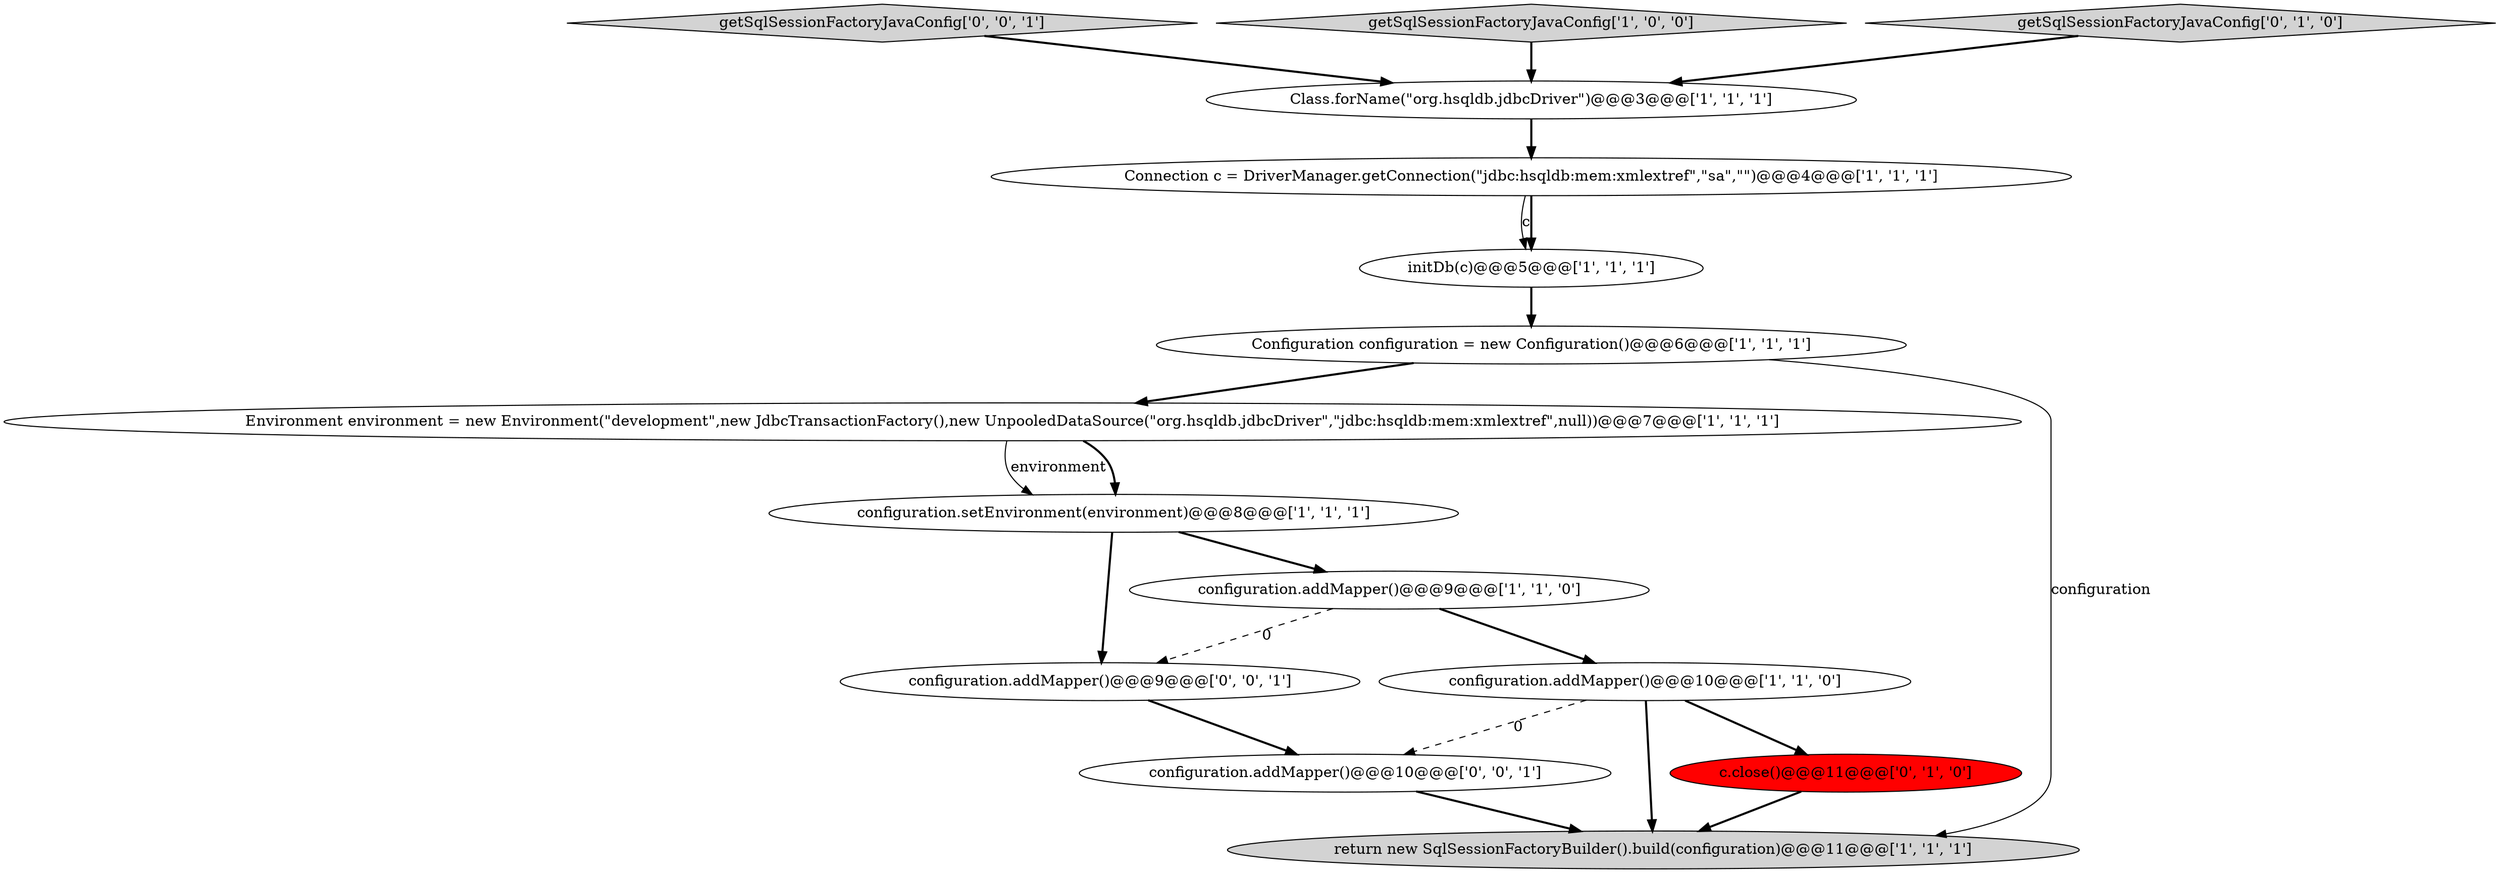 digraph {
9 [style = filled, label = "configuration.addMapper()@@@10@@@['1', '1', '0']", fillcolor = white, shape = ellipse image = "AAA0AAABBB1BBB"];
8 [style = filled, label = "Configuration configuration = new Configuration()@@@6@@@['1', '1', '1']", fillcolor = white, shape = ellipse image = "AAA0AAABBB1BBB"];
3 [style = filled, label = "Environment environment = new Environment(\"development\",new JdbcTransactionFactory(),new UnpooledDataSource(\"org.hsqldb.jdbcDriver\",\"jdbc:hsqldb:mem:xmlextref\",null))@@@7@@@['1', '1', '1']", fillcolor = white, shape = ellipse image = "AAA0AAABBB1BBB"];
1 [style = filled, label = "return new SqlSessionFactoryBuilder().build(configuration)@@@11@@@['1', '1', '1']", fillcolor = lightgray, shape = ellipse image = "AAA0AAABBB1BBB"];
12 [style = filled, label = "configuration.addMapper()@@@9@@@['0', '0', '1']", fillcolor = white, shape = ellipse image = "AAA0AAABBB3BBB"];
14 [style = filled, label = "configuration.addMapper()@@@10@@@['0', '0', '1']", fillcolor = white, shape = ellipse image = "AAA0AAABBB3BBB"];
10 [style = filled, label = "c.close()@@@11@@@['0', '1', '0']", fillcolor = red, shape = ellipse image = "AAA1AAABBB2BBB"];
7 [style = filled, label = "initDb(c)@@@5@@@['1', '1', '1']", fillcolor = white, shape = ellipse image = "AAA0AAABBB1BBB"];
13 [style = filled, label = "getSqlSessionFactoryJavaConfig['0', '0', '1']", fillcolor = lightgray, shape = diamond image = "AAA0AAABBB3BBB"];
5 [style = filled, label = "Class.forName(\"org.hsqldb.jdbcDriver\")@@@3@@@['1', '1', '1']", fillcolor = white, shape = ellipse image = "AAA0AAABBB1BBB"];
2 [style = filled, label = "Connection c = DriverManager.getConnection(\"jdbc:hsqldb:mem:xmlextref\",\"sa\",\"\")@@@4@@@['1', '1', '1']", fillcolor = white, shape = ellipse image = "AAA0AAABBB1BBB"];
6 [style = filled, label = "configuration.setEnvironment(environment)@@@8@@@['1', '1', '1']", fillcolor = white, shape = ellipse image = "AAA0AAABBB1BBB"];
0 [style = filled, label = "configuration.addMapper()@@@9@@@['1', '1', '0']", fillcolor = white, shape = ellipse image = "AAA0AAABBB1BBB"];
4 [style = filled, label = "getSqlSessionFactoryJavaConfig['1', '0', '0']", fillcolor = lightgray, shape = diamond image = "AAA0AAABBB1BBB"];
11 [style = filled, label = "getSqlSessionFactoryJavaConfig['0', '1', '0']", fillcolor = lightgray, shape = diamond image = "AAA0AAABBB2BBB"];
0->9 [style = bold, label=""];
3->6 [style = solid, label="environment"];
8->3 [style = bold, label=""];
2->7 [style = solid, label="c"];
3->6 [style = bold, label=""];
6->0 [style = bold, label=""];
8->1 [style = solid, label="configuration"];
9->10 [style = bold, label=""];
0->12 [style = dashed, label="0"];
7->8 [style = bold, label=""];
14->1 [style = bold, label=""];
11->5 [style = bold, label=""];
5->2 [style = bold, label=""];
9->14 [style = dashed, label="0"];
12->14 [style = bold, label=""];
13->5 [style = bold, label=""];
2->7 [style = bold, label=""];
9->1 [style = bold, label=""];
10->1 [style = bold, label=""];
4->5 [style = bold, label=""];
6->12 [style = bold, label=""];
}
